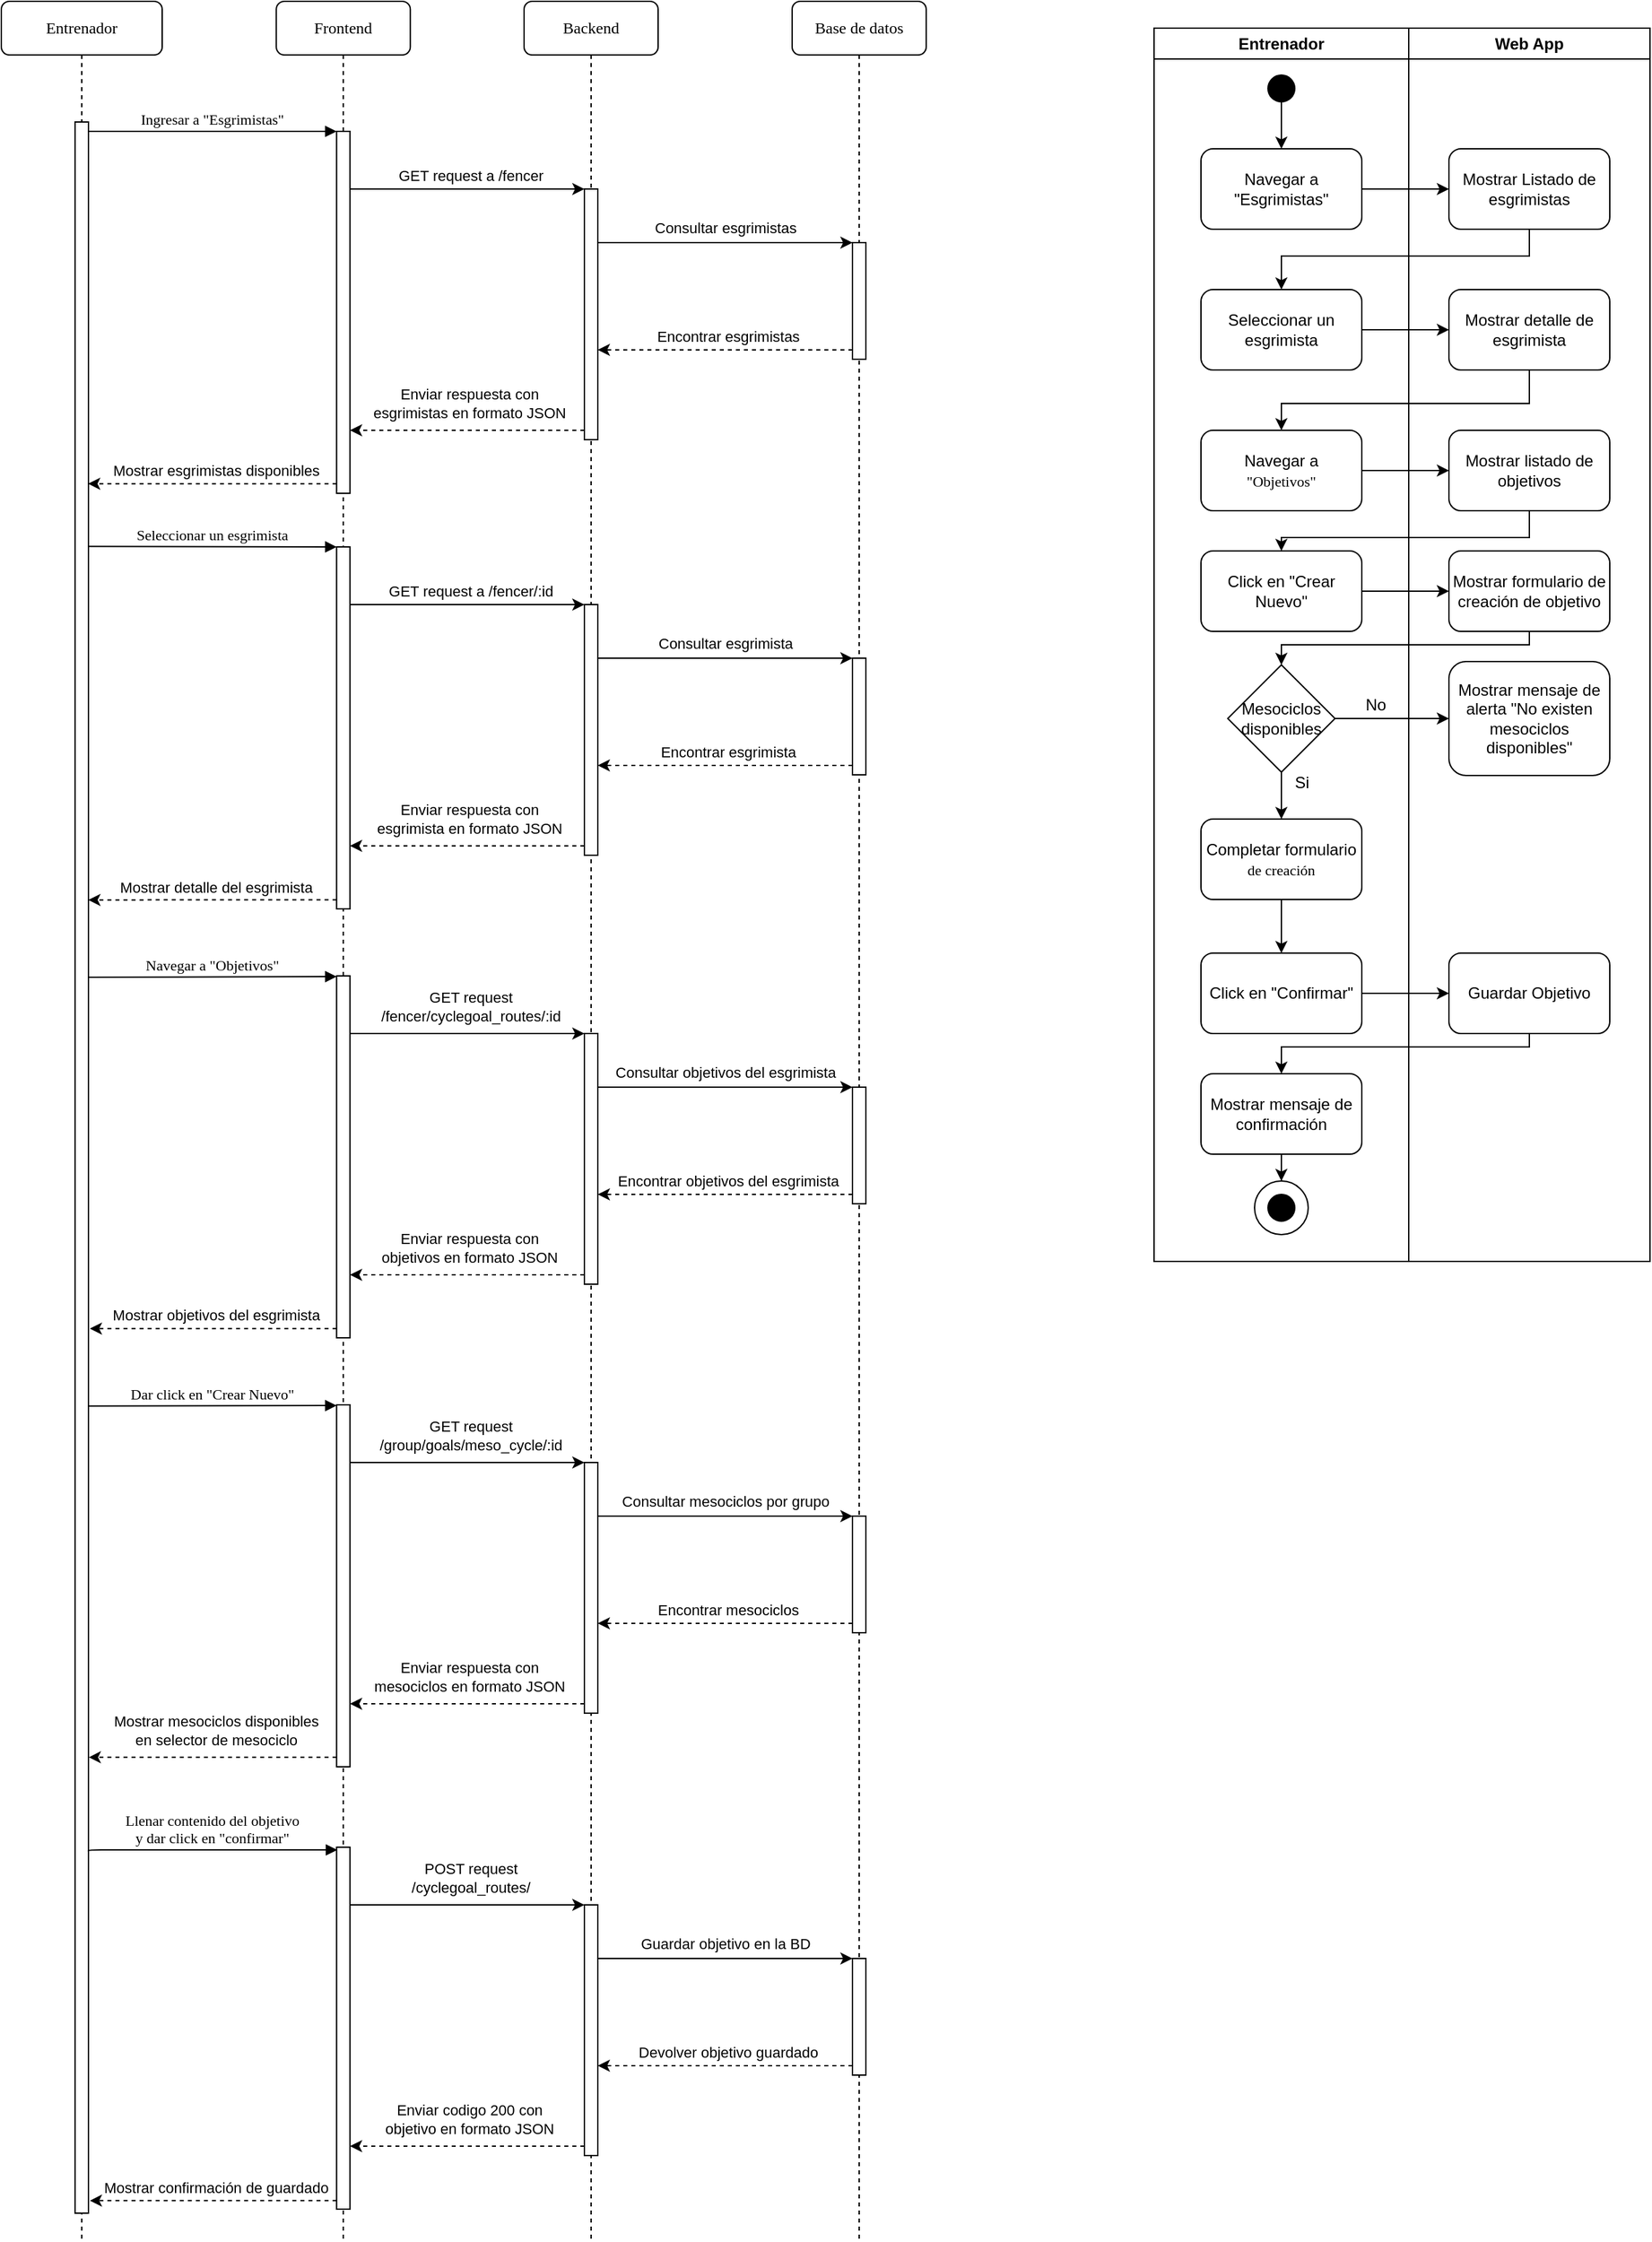 <mxfile version="21.6.6" type="device">
  <diagram id="Gi5_93j05Tq5kSE1P_lF" name="Page-2">
    <mxGraphModel dx="1266" dy="746" grid="1" gridSize="10" guides="1" tooltips="1" connect="1" arrows="1" fold="1" page="1" pageScale="1" pageWidth="850" pageHeight="1100" math="0" shadow="0">
      <root>
        <mxCell id="0" />
        <mxCell id="1" parent="0" />
        <mxCell id="18j1XGoCvIrTiXG_NGVG-80" value="Entrenador" style="swimlane;whiteSpace=wrap;html=1;" parent="1" vertex="1">
          <mxGeometry x="1090" y="110" width="190" height="920" as="geometry" />
        </mxCell>
        <mxCell id="PrbOIOsX8bL1bBByhy2H-1" value="" style="edgeStyle=orthogonalEdgeStyle;rounded=0;orthogonalLoop=1;jettySize=auto;html=1;" parent="18j1XGoCvIrTiXG_NGVG-80" source="coWp2lrXI3cDdnSgMNUa-24" target="18j1XGoCvIrTiXG_NGVG-69" edge="1">
          <mxGeometry relative="1" as="geometry" />
        </mxCell>
        <mxCell id="coWp2lrXI3cDdnSgMNUa-24" value="Mesociclos disponibles" style="rhombus;whiteSpace=wrap;html=1;" parent="18j1XGoCvIrTiXG_NGVG-80" vertex="1">
          <mxGeometry x="55" y="475" width="80" height="80" as="geometry" />
        </mxCell>
        <mxCell id="18j1XGoCvIrTiXG_NGVG-63" value="Navegar a &quot;Esgrimistas&quot;" style="rounded=1;whiteSpace=wrap;html=1;" parent="18j1XGoCvIrTiXG_NGVG-80" vertex="1">
          <mxGeometry x="35" y="90" width="120" height="60" as="geometry" />
        </mxCell>
        <mxCell id="18j1XGoCvIrTiXG_NGVG-65" value="Seleccionar un esgrimista" style="rounded=1;whiteSpace=wrap;html=1;" parent="18j1XGoCvIrTiXG_NGVG-80" vertex="1">
          <mxGeometry x="35" y="195" width="120" height="60" as="geometry" />
        </mxCell>
        <mxCell id="18j1XGoCvIrTiXG_NGVG-67" value="Navegar a&lt;br style=&quot;border-color: var(--border-color); font-family: Verdana; font-size: 11px;&quot;&gt;&lt;span style=&quot;font-family: Verdana; font-size: 11px;&quot;&gt;&quot;Objetivos&quot;&lt;/span&gt;" style="rounded=1;whiteSpace=wrap;html=1;" parent="18j1XGoCvIrTiXG_NGVG-80" vertex="1">
          <mxGeometry x="35" y="300" width="120" height="60" as="geometry" />
        </mxCell>
        <mxCell id="18j1XGoCvIrTiXG_NGVG-85" value="" style="ellipse;whiteSpace=wrap;html=1;aspect=fixed;fillColor=#000000;" parent="18j1XGoCvIrTiXG_NGVG-80" vertex="1">
          <mxGeometry x="85" y="35" width="20" height="20" as="geometry" />
        </mxCell>
        <mxCell id="coWp2lrXI3cDdnSgMNUa-1" value="" style="edgeStyle=orthogonalEdgeStyle;rounded=0;orthogonalLoop=1;jettySize=auto;html=1;" parent="18j1XGoCvIrTiXG_NGVG-80" source="18j1XGoCvIrTiXG_NGVG-85" target="18j1XGoCvIrTiXG_NGVG-63" edge="1">
          <mxGeometry relative="1" as="geometry" />
        </mxCell>
        <mxCell id="8qTdaW2C3bK8AxteWutW-29" value="Click en &quot;Crear Nuevo&quot;" style="rounded=1;whiteSpace=wrap;html=1;" parent="18j1XGoCvIrTiXG_NGVG-80" vertex="1">
          <mxGeometry x="35" y="390" width="120" height="60" as="geometry" />
        </mxCell>
        <mxCell id="8qTdaW2C3bK8AxteWutW-43" value="No" style="text;html=1;align=center;verticalAlign=middle;resizable=0;points=[];autosize=1;strokeColor=none;fillColor=none;" parent="18j1XGoCvIrTiXG_NGVG-80" vertex="1">
          <mxGeometry x="145" y="490" width="40" height="30" as="geometry" />
        </mxCell>
        <mxCell id="r8oEgROdF_Da1b-ZHzZl-4" value="" style="edgeStyle=orthogonalEdgeStyle;rounded=0;orthogonalLoop=1;jettySize=auto;html=1;" parent="18j1XGoCvIrTiXG_NGVG-80" source="18j1XGoCvIrTiXG_NGVG-69" target="coWp2lrXI3cDdnSgMNUa-3" edge="1">
          <mxGeometry relative="1" as="geometry" />
        </mxCell>
        <mxCell id="18j1XGoCvIrTiXG_NGVG-69" value="Completar formulario&lt;br style=&quot;border-color: var(--border-color); font-family: Verdana; font-size: 11px;&quot;&gt;&lt;span style=&quot;font-family: Verdana; font-size: 11px;&quot;&gt;de creación&lt;/span&gt;" style="rounded=1;whiteSpace=wrap;html=1;" parent="18j1XGoCvIrTiXG_NGVG-80" vertex="1">
          <mxGeometry x="35" y="590" width="120" height="60" as="geometry" />
        </mxCell>
        <mxCell id="8qTdaW2C3bK8AxteWutW-36" value="" style="group" parent="18j1XGoCvIrTiXG_NGVG-80" vertex="1" connectable="0">
          <mxGeometry x="75" y="860" width="40" height="40" as="geometry" />
        </mxCell>
        <mxCell id="8qTdaW2C3bK8AxteWutW-34" value="" style="ellipse;whiteSpace=wrap;html=1;aspect=fixed;" parent="8qTdaW2C3bK8AxteWutW-36" vertex="1">
          <mxGeometry width="40" height="40" as="geometry" />
        </mxCell>
        <mxCell id="8qTdaW2C3bK8AxteWutW-35" value="" style="ellipse;whiteSpace=wrap;html=1;aspect=fixed;fillColor=#000000;" parent="8qTdaW2C3bK8AxteWutW-36" vertex="1">
          <mxGeometry x="10" y="10" width="20" height="20" as="geometry" />
        </mxCell>
        <mxCell id="coWp2lrXI3cDdnSgMNUa-3" value="Click en &quot;Confirmar&quot;" style="rounded=1;whiteSpace=wrap;html=1;" parent="18j1XGoCvIrTiXG_NGVG-80" vertex="1">
          <mxGeometry x="35" y="690" width="120" height="60" as="geometry" />
        </mxCell>
        <mxCell id="r8oEgROdF_Da1b-ZHzZl-5" style="edgeStyle=orthogonalEdgeStyle;rounded=0;orthogonalLoop=1;jettySize=auto;html=1;entryX=0.5;entryY=0;entryDx=0;entryDy=0;" parent="18j1XGoCvIrTiXG_NGVG-80" source="8qTdaW2C3bK8AxteWutW-32" target="8qTdaW2C3bK8AxteWutW-34" edge="1">
          <mxGeometry relative="1" as="geometry" />
        </mxCell>
        <mxCell id="8qTdaW2C3bK8AxteWutW-32" value="Mostrar mensaje de confirmación" style="rounded=1;whiteSpace=wrap;html=1;" parent="18j1XGoCvIrTiXG_NGVG-80" vertex="1">
          <mxGeometry x="35" y="780" width="120" height="60" as="geometry" />
        </mxCell>
        <mxCell id="8qTdaW2C3bK8AxteWutW-23" value="Web App" style="swimlane;whiteSpace=wrap;html=1;" parent="1" vertex="1">
          <mxGeometry x="1280" y="110" width="180" height="920" as="geometry" />
        </mxCell>
        <mxCell id="8qTdaW2C3bK8AxteWutW-25" value="Mostrar Listado de esgrimistas" style="rounded=1;whiteSpace=wrap;html=1;" parent="8qTdaW2C3bK8AxteWutW-23" vertex="1">
          <mxGeometry x="30" y="90" width="120" height="60" as="geometry" />
        </mxCell>
        <mxCell id="8qTdaW2C3bK8AxteWutW-26" value="Mostrar detalle de esgrimista" style="rounded=1;whiteSpace=wrap;html=1;" parent="8qTdaW2C3bK8AxteWutW-23" vertex="1">
          <mxGeometry x="30" y="195" width="120" height="60" as="geometry" />
        </mxCell>
        <mxCell id="8qTdaW2C3bK8AxteWutW-28" value="Mostrar listado de objetivos" style="rounded=1;whiteSpace=wrap;html=1;" parent="8qTdaW2C3bK8AxteWutW-23" vertex="1">
          <mxGeometry x="30" y="300" width="120" height="60" as="geometry" />
        </mxCell>
        <mxCell id="8qTdaW2C3bK8AxteWutW-30" value="Mostrar formulario de creación de objetivo" style="rounded=1;whiteSpace=wrap;html=1;" parent="8qTdaW2C3bK8AxteWutW-23" vertex="1">
          <mxGeometry x="30" y="390" width="120" height="60" as="geometry" />
        </mxCell>
        <mxCell id="coWp2lrXI3cDdnSgMNUa-28" value="Mostrar mensaje de&lt;br&gt;alerta &quot;No existen mesociclos disponibles&quot;" style="rounded=1;whiteSpace=wrap;html=1;" parent="8qTdaW2C3bK8AxteWutW-23" vertex="1">
          <mxGeometry x="30" y="472.5" width="120" height="85" as="geometry" />
        </mxCell>
        <mxCell id="r8oEgROdF_Da1b-ZHzZl-1" value="Guardar Objetivo" style="rounded=1;whiteSpace=wrap;html=1;" parent="8qTdaW2C3bK8AxteWutW-23" vertex="1">
          <mxGeometry x="30" y="690" width="120" height="60" as="geometry" />
        </mxCell>
        <mxCell id="8qTdaW2C3bK8AxteWutW-44" value="Si" style="text;html=1;align=center;verticalAlign=middle;resizable=0;points=[];autosize=1;strokeColor=none;fillColor=none;" parent="1" vertex="1">
          <mxGeometry x="1185" y="658" width="30" height="30" as="geometry" />
        </mxCell>
        <mxCell id="8qTdaW2C3bK8AxteWutW-45" value="" style="edgeStyle=orthogonalEdgeStyle;rounded=0;orthogonalLoop=1;jettySize=auto;html=1;" parent="1" source="18j1XGoCvIrTiXG_NGVG-63" target="8qTdaW2C3bK8AxteWutW-25" edge="1">
          <mxGeometry relative="1" as="geometry" />
        </mxCell>
        <mxCell id="8qTdaW2C3bK8AxteWutW-47" style="edgeStyle=orthogonalEdgeStyle;rounded=0;orthogonalLoop=1;jettySize=auto;html=1;" parent="1" source="8qTdaW2C3bK8AxteWutW-25" target="18j1XGoCvIrTiXG_NGVG-65" edge="1">
          <mxGeometry relative="1" as="geometry">
            <Array as="points">
              <mxPoint x="1370" y="280" />
              <mxPoint x="1185" y="280" />
            </Array>
          </mxGeometry>
        </mxCell>
        <mxCell id="8qTdaW2C3bK8AxteWutW-48" value="" style="edgeStyle=orthogonalEdgeStyle;rounded=0;orthogonalLoop=1;jettySize=auto;html=1;" parent="1" source="18j1XGoCvIrTiXG_NGVG-65" target="8qTdaW2C3bK8AxteWutW-26" edge="1">
          <mxGeometry relative="1" as="geometry" />
        </mxCell>
        <mxCell id="8qTdaW2C3bK8AxteWutW-49" style="edgeStyle=orthogonalEdgeStyle;rounded=0;orthogonalLoop=1;jettySize=auto;html=1;" parent="1" source="8qTdaW2C3bK8AxteWutW-26" target="18j1XGoCvIrTiXG_NGVG-67" edge="1">
          <mxGeometry relative="1" as="geometry">
            <Array as="points">
              <mxPoint x="1370" y="390" />
              <mxPoint x="1185" y="390" />
            </Array>
          </mxGeometry>
        </mxCell>
        <mxCell id="8qTdaW2C3bK8AxteWutW-50" value="" style="edgeStyle=orthogonalEdgeStyle;rounded=0;orthogonalLoop=1;jettySize=auto;html=1;" parent="1" source="18j1XGoCvIrTiXG_NGVG-67" target="8qTdaW2C3bK8AxteWutW-28" edge="1">
          <mxGeometry relative="1" as="geometry" />
        </mxCell>
        <mxCell id="8qTdaW2C3bK8AxteWutW-52" style="edgeStyle=orthogonalEdgeStyle;rounded=0;orthogonalLoop=1;jettySize=auto;html=1;" parent="1" source="8qTdaW2C3bK8AxteWutW-28" target="8qTdaW2C3bK8AxteWutW-29" edge="1">
          <mxGeometry relative="1" as="geometry">
            <Array as="points">
              <mxPoint x="1370" y="490" />
              <mxPoint x="1185" y="490" />
            </Array>
          </mxGeometry>
        </mxCell>
        <mxCell id="8qTdaW2C3bK8AxteWutW-53" value="" style="edgeStyle=orthogonalEdgeStyle;rounded=0;orthogonalLoop=1;jettySize=auto;html=1;" parent="1" source="8qTdaW2C3bK8AxteWutW-29" target="8qTdaW2C3bK8AxteWutW-30" edge="1">
          <mxGeometry relative="1" as="geometry" />
        </mxCell>
        <mxCell id="8qTdaW2C3bK8AxteWutW-54" style="edgeStyle=orthogonalEdgeStyle;rounded=0;orthogonalLoop=1;jettySize=auto;html=1;" parent="1" source="8qTdaW2C3bK8AxteWutW-30" target="coWp2lrXI3cDdnSgMNUa-24" edge="1">
          <mxGeometry relative="1" as="geometry">
            <Array as="points">
              <mxPoint x="1370" y="570" />
              <mxPoint x="1185" y="570" />
            </Array>
          </mxGeometry>
        </mxCell>
        <mxCell id="sAKi_VJv23XbuzzEUiSO-1" style="edgeStyle=orthogonalEdgeStyle;rounded=0;orthogonalLoop=1;jettySize=auto;html=1;" parent="1" source="coWp2lrXI3cDdnSgMNUa-24" target="coWp2lrXI3cDdnSgMNUa-28" edge="1">
          <mxGeometry relative="1" as="geometry" />
        </mxCell>
        <mxCell id="r8oEgROdF_Da1b-ZHzZl-2" value="" style="edgeStyle=orthogonalEdgeStyle;rounded=0;orthogonalLoop=1;jettySize=auto;html=1;" parent="1" source="coWp2lrXI3cDdnSgMNUa-3" target="r8oEgROdF_Da1b-ZHzZl-1" edge="1">
          <mxGeometry relative="1" as="geometry" />
        </mxCell>
        <mxCell id="r8oEgROdF_Da1b-ZHzZl-3" style="edgeStyle=orthogonalEdgeStyle;rounded=0;orthogonalLoop=1;jettySize=auto;html=1;" parent="1" source="r8oEgROdF_Da1b-ZHzZl-1" target="8qTdaW2C3bK8AxteWutW-32" edge="1">
          <mxGeometry relative="1" as="geometry">
            <Array as="points">
              <mxPoint x="1370" y="870" />
              <mxPoint x="1185" y="870" />
            </Array>
          </mxGeometry>
        </mxCell>
        <mxCell id="CIh1lqn303J5CGHDNLh4-1" value="Backend" style="shape=umlLifeline;perimeter=lifelinePerimeter;whiteSpace=wrap;html=1;container=0;collapsible=0;recursiveResize=0;outlineConnect=0;rounded=1;shadow=0;comic=0;labelBackgroundColor=none;strokeWidth=1;fontFamily=Verdana;fontSize=12;align=center;" parent="1" vertex="1">
          <mxGeometry x="620" y="90" width="100" height="1670" as="geometry" />
        </mxCell>
        <mxCell id="CIh1lqn303J5CGHDNLh4-2" value="Base de datos" style="shape=umlLifeline;perimeter=lifelinePerimeter;whiteSpace=wrap;html=1;container=0;collapsible=0;recursiveResize=0;outlineConnect=0;rounded=1;shadow=0;comic=0;labelBackgroundColor=none;strokeWidth=1;fontFamily=Verdana;fontSize=12;align=center;" parent="1" vertex="1">
          <mxGeometry x="820" y="90" width="100" height="1670" as="geometry" />
        </mxCell>
        <mxCell id="CIh1lqn303J5CGHDNLh4-3" value="Entrenador" style="shape=umlLifeline;perimeter=lifelinePerimeter;whiteSpace=wrap;html=1;container=0;collapsible=0;recursiveResize=0;outlineConnect=0;rounded=1;shadow=0;comic=0;labelBackgroundColor=none;strokeWidth=1;fontFamily=Verdana;fontSize=12;align=center;" parent="1" vertex="1">
          <mxGeometry x="230" y="90" width="120" height="1670" as="geometry" />
        </mxCell>
        <mxCell id="CIh1lqn303J5CGHDNLh4-4" value="Frontend" style="shape=umlLifeline;perimeter=lifelinePerimeter;whiteSpace=wrap;html=1;container=0;collapsible=0;recursiveResize=0;outlineConnect=0;rounded=1;shadow=0;comic=0;labelBackgroundColor=none;strokeWidth=1;fontFamily=Verdana;fontSize=12;align=center;" parent="1" vertex="1">
          <mxGeometry x="435.13" y="90" width="100" height="1670" as="geometry" />
        </mxCell>
        <mxCell id="CIh1lqn303J5CGHDNLh4-5" value="" style="html=1;points=[];perimeter=orthogonalPerimeter;rounded=0;shadow=0;comic=0;labelBackgroundColor=none;strokeWidth=1;fontFamily=Verdana;fontSize=12;align=center;" parent="1" vertex="1">
          <mxGeometry x="285" y="180" width="10" height="1560" as="geometry" />
        </mxCell>
        <mxCell id="CIh1lqn303J5CGHDNLh4-6" style="edgeStyle=orthogonalEdgeStyle;rounded=0;orthogonalLoop=1;jettySize=auto;html=1;" parent="1" source="CIh1lqn303J5CGHDNLh4-10" target="CIh1lqn303J5CGHDNLh4-13" edge="1">
          <mxGeometry relative="1" as="geometry">
            <Array as="points">
              <mxPoint x="770" y="270" />
              <mxPoint x="770" y="270" />
            </Array>
          </mxGeometry>
        </mxCell>
        <mxCell id="CIh1lqn303J5CGHDNLh4-7" value="Consultar esgrimistas" style="edgeLabel;html=1;align=center;verticalAlign=middle;resizable=0;points=[];" parent="CIh1lqn303J5CGHDNLh4-6" vertex="1" connectable="0">
          <mxGeometry x="-0.063" relative="1" as="geometry">
            <mxPoint x="6" y="-11" as="offset" />
          </mxGeometry>
        </mxCell>
        <mxCell id="CIh1lqn303J5CGHDNLh4-8" style="edgeStyle=orthogonalEdgeStyle;rounded=0;orthogonalLoop=1;jettySize=auto;html=1;dashed=1;" parent="1" source="CIh1lqn303J5CGHDNLh4-10" target="CIh1lqn303J5CGHDNLh4-19" edge="1">
          <mxGeometry relative="1" as="geometry">
            <Array as="points">
              <mxPoint x="580" y="410" />
              <mxPoint x="580" y="410" />
            </Array>
          </mxGeometry>
        </mxCell>
        <mxCell id="CIh1lqn303J5CGHDNLh4-9" value="Enviar respuesta con &lt;br&gt;esgrimistas en formato JSON" style="edgeLabel;html=1;align=center;verticalAlign=middle;resizable=0;points=[];" parent="CIh1lqn303J5CGHDNLh4-8" vertex="1" connectable="0">
          <mxGeometry x="-0.018" y="1" relative="1" as="geometry">
            <mxPoint y="-21" as="offset" />
          </mxGeometry>
        </mxCell>
        <mxCell id="CIh1lqn303J5CGHDNLh4-10" value="" style="html=1;points=[];perimeter=orthogonalPerimeter;rounded=0;shadow=0;comic=0;labelBackgroundColor=none;strokeWidth=1;fontFamily=Verdana;fontSize=12;align=center;" parent="1" vertex="1">
          <mxGeometry x="665" y="230" width="10" height="187" as="geometry" />
        </mxCell>
        <mxCell id="CIh1lqn303J5CGHDNLh4-11" style="edgeStyle=orthogonalEdgeStyle;rounded=0;orthogonalLoop=1;jettySize=auto;html=1;dashed=1;" parent="1" source="CIh1lqn303J5CGHDNLh4-13" target="CIh1lqn303J5CGHDNLh4-10" edge="1">
          <mxGeometry relative="1" as="geometry">
            <Array as="points">
              <mxPoint x="770" y="350" />
              <mxPoint x="770" y="350" />
            </Array>
          </mxGeometry>
        </mxCell>
        <mxCell id="CIh1lqn303J5CGHDNLh4-12" value="Encontrar esgrimistas" style="edgeLabel;html=1;align=center;verticalAlign=middle;resizable=0;points=[];" parent="CIh1lqn303J5CGHDNLh4-11" vertex="1" connectable="0">
          <mxGeometry x="-0.021" y="3" relative="1" as="geometry">
            <mxPoint y="-13" as="offset" />
          </mxGeometry>
        </mxCell>
        <mxCell id="CIh1lqn303J5CGHDNLh4-13" value="" style="html=1;points=[];perimeter=orthogonalPerimeter;rounded=0;shadow=0;comic=0;labelBackgroundColor=none;strokeWidth=1;fontFamily=Verdana;fontSize=12;align=center;" parent="1" vertex="1">
          <mxGeometry x="865" y="270" width="10" height="87" as="geometry" />
        </mxCell>
        <mxCell id="CIh1lqn303J5CGHDNLh4-14" value="Ingresar a &quot;Esgrimistas&quot;" style="html=1;verticalAlign=bottom;endArrow=block;entryX=0;entryY=0;labelBackgroundColor=none;fontFamily=Verdana;fontSize=11;edgeStyle=elbowEdgeStyle;elbow=vertical;" parent="1" target="CIh1lqn303J5CGHDNLh4-19" edge="1">
          <mxGeometry x="-0.006" relative="1" as="geometry">
            <mxPoint x="295" y="187" as="sourcePoint" />
            <mxPoint as="offset" />
          </mxGeometry>
        </mxCell>
        <mxCell id="CIh1lqn303J5CGHDNLh4-15" style="edgeStyle=orthogonalEdgeStyle;rounded=0;orthogonalLoop=1;jettySize=auto;html=1;" parent="1" source="CIh1lqn303J5CGHDNLh4-19" target="CIh1lqn303J5CGHDNLh4-10" edge="1">
          <mxGeometry relative="1" as="geometry">
            <Array as="points">
              <mxPoint x="580" y="230" />
              <mxPoint x="580" y="230" />
            </Array>
          </mxGeometry>
        </mxCell>
        <mxCell id="CIh1lqn303J5CGHDNLh4-16" value="GET request a /fencer" style="edgeLabel;html=1;align=center;verticalAlign=middle;resizable=0;points=[];" parent="CIh1lqn303J5CGHDNLh4-15" vertex="1" connectable="0">
          <mxGeometry x="0.131" y="1" relative="1" as="geometry">
            <mxPoint x="-9" y="-9" as="offset" />
          </mxGeometry>
        </mxCell>
        <mxCell id="CIh1lqn303J5CGHDNLh4-17" style="edgeStyle=orthogonalEdgeStyle;rounded=0;orthogonalLoop=1;jettySize=auto;html=1;entryX=0.976;entryY=0.173;entryDx=0;entryDy=0;entryPerimeter=0;dashed=1;" parent="1" source="CIh1lqn303J5CGHDNLh4-19" target="CIh1lqn303J5CGHDNLh4-5" edge="1">
          <mxGeometry relative="1" as="geometry">
            <Array as="points">
              <mxPoint x="400" y="450" />
            </Array>
            <mxPoint x="300" y="450" as="targetPoint" />
          </mxGeometry>
        </mxCell>
        <mxCell id="CIh1lqn303J5CGHDNLh4-18" value="Mostrar esgrimistas disponibles" style="edgeLabel;html=1;align=center;verticalAlign=middle;resizable=0;points=[];" parent="CIh1lqn303J5CGHDNLh4-17" vertex="1" connectable="0">
          <mxGeometry x="0.226" y="3" relative="1" as="geometry">
            <mxPoint x="23" y="-13" as="offset" />
          </mxGeometry>
        </mxCell>
        <mxCell id="CIh1lqn303J5CGHDNLh4-19" value="" style="html=1;points=[];perimeter=orthogonalPerimeter;rounded=0;shadow=0;comic=0;labelBackgroundColor=none;strokeWidth=1;fontFamily=Verdana;fontSize=12;align=center;" parent="1" vertex="1">
          <mxGeometry x="480.13" y="187" width="10" height="270" as="geometry" />
        </mxCell>
        <mxCell id="CIh1lqn303J5CGHDNLh4-21" style="edgeStyle=orthogonalEdgeStyle;rounded=0;orthogonalLoop=1;jettySize=auto;html=1;" parent="1" source="CIh1lqn303J5CGHDNLh4-25" target="CIh1lqn303J5CGHDNLh4-28" edge="1">
          <mxGeometry relative="1" as="geometry">
            <Array as="points">
              <mxPoint x="770" y="580" />
              <mxPoint x="770" y="580" />
            </Array>
          </mxGeometry>
        </mxCell>
        <mxCell id="CIh1lqn303J5CGHDNLh4-22" value="Consultar esgrimista" style="edgeLabel;html=1;align=center;verticalAlign=middle;resizable=0;points=[];" parent="CIh1lqn303J5CGHDNLh4-21" vertex="1" connectable="0">
          <mxGeometry x="-0.063" relative="1" as="geometry">
            <mxPoint x="6" y="-11" as="offset" />
          </mxGeometry>
        </mxCell>
        <mxCell id="CIh1lqn303J5CGHDNLh4-23" style="edgeStyle=orthogonalEdgeStyle;rounded=0;orthogonalLoop=1;jettySize=auto;html=1;dashed=1;" parent="1" source="CIh1lqn303J5CGHDNLh4-25" target="CIh1lqn303J5CGHDNLh4-34" edge="1">
          <mxGeometry relative="1" as="geometry">
            <Array as="points">
              <mxPoint x="580" y="720" />
              <mxPoint x="580" y="720" />
            </Array>
          </mxGeometry>
        </mxCell>
        <mxCell id="CIh1lqn303J5CGHDNLh4-24" value="Enviar respuesta con &lt;br&gt;esgrimista en formato JSON" style="edgeLabel;html=1;align=center;verticalAlign=middle;resizable=0;points=[];" parent="CIh1lqn303J5CGHDNLh4-23" vertex="1" connectable="0">
          <mxGeometry x="-0.018" y="1" relative="1" as="geometry">
            <mxPoint y="-21" as="offset" />
          </mxGeometry>
        </mxCell>
        <mxCell id="CIh1lqn303J5CGHDNLh4-25" value="" style="html=1;points=[];perimeter=orthogonalPerimeter;rounded=0;shadow=0;comic=0;labelBackgroundColor=none;strokeWidth=1;fontFamily=Verdana;fontSize=12;align=center;" parent="1" vertex="1">
          <mxGeometry x="665" y="540" width="10" height="187" as="geometry" />
        </mxCell>
        <mxCell id="CIh1lqn303J5CGHDNLh4-26" style="edgeStyle=orthogonalEdgeStyle;rounded=0;orthogonalLoop=1;jettySize=auto;html=1;dashed=1;" parent="1" source="CIh1lqn303J5CGHDNLh4-28" target="CIh1lqn303J5CGHDNLh4-25" edge="1">
          <mxGeometry relative="1" as="geometry">
            <Array as="points">
              <mxPoint x="770" y="660" />
              <mxPoint x="770" y="660" />
            </Array>
          </mxGeometry>
        </mxCell>
        <mxCell id="CIh1lqn303J5CGHDNLh4-27" value="Encontrar esgrimista" style="edgeLabel;html=1;align=center;verticalAlign=middle;resizable=0;points=[];" parent="CIh1lqn303J5CGHDNLh4-26" vertex="1" connectable="0">
          <mxGeometry x="-0.021" y="3" relative="1" as="geometry">
            <mxPoint y="-13" as="offset" />
          </mxGeometry>
        </mxCell>
        <mxCell id="CIh1lqn303J5CGHDNLh4-28" value="" style="html=1;points=[];perimeter=orthogonalPerimeter;rounded=0;shadow=0;comic=0;labelBackgroundColor=none;strokeWidth=1;fontFamily=Verdana;fontSize=12;align=center;" parent="1" vertex="1">
          <mxGeometry x="865" y="580" width="10" height="87" as="geometry" />
        </mxCell>
        <mxCell id="CIh1lqn303J5CGHDNLh4-29" value="Seleccionar un esgrimista" style="html=1;verticalAlign=bottom;endArrow=block;entryX=0;entryY=0;labelBackgroundColor=none;fontFamily=Verdana;fontSize=11;edgeStyle=elbowEdgeStyle;elbow=vertical;exitX=1.04;exitY=0.203;exitDx=0;exitDy=0;exitPerimeter=0;" parent="1" source="CIh1lqn303J5CGHDNLh4-5" target="CIh1lqn303J5CGHDNLh4-34" edge="1">
          <mxGeometry x="-0.006" relative="1" as="geometry">
            <mxPoint x="300" y="497" as="sourcePoint" />
            <mxPoint as="offset" />
          </mxGeometry>
        </mxCell>
        <mxCell id="CIh1lqn303J5CGHDNLh4-30" style="edgeStyle=orthogonalEdgeStyle;rounded=0;orthogonalLoop=1;jettySize=auto;html=1;" parent="1" source="CIh1lqn303J5CGHDNLh4-34" target="CIh1lqn303J5CGHDNLh4-25" edge="1">
          <mxGeometry relative="1" as="geometry">
            <Array as="points">
              <mxPoint x="580" y="540" />
              <mxPoint x="580" y="540" />
            </Array>
          </mxGeometry>
        </mxCell>
        <mxCell id="CIh1lqn303J5CGHDNLh4-31" value="GET request a /fencer/:id" style="edgeLabel;html=1;align=center;verticalAlign=middle;resizable=0;points=[];" parent="CIh1lqn303J5CGHDNLh4-30" vertex="1" connectable="0">
          <mxGeometry x="0.131" y="1" relative="1" as="geometry">
            <mxPoint x="-9" y="-9" as="offset" />
          </mxGeometry>
        </mxCell>
        <mxCell id="CIh1lqn303J5CGHDNLh4-32" style="edgeStyle=orthogonalEdgeStyle;rounded=0;orthogonalLoop=1;jettySize=auto;html=1;entryX=0.992;entryY=0.372;entryDx=0;entryDy=0;entryPerimeter=0;dashed=1;" parent="1" source="CIh1lqn303J5CGHDNLh4-34" target="CIh1lqn303J5CGHDNLh4-5" edge="1">
          <mxGeometry relative="1" as="geometry">
            <Array as="points">
              <mxPoint x="400" y="760" />
            </Array>
            <mxPoint x="310" y="760" as="targetPoint" />
          </mxGeometry>
        </mxCell>
        <mxCell id="CIh1lqn303J5CGHDNLh4-33" value="Mostrar detalle del esgrimista" style="edgeLabel;html=1;align=center;verticalAlign=middle;resizable=0;points=[];" parent="CIh1lqn303J5CGHDNLh4-32" vertex="1" connectable="0">
          <mxGeometry x="0.226" y="3" relative="1" as="geometry">
            <mxPoint x="23" y="-13" as="offset" />
          </mxGeometry>
        </mxCell>
        <mxCell id="CIh1lqn303J5CGHDNLh4-34" value="" style="html=1;points=[];perimeter=orthogonalPerimeter;rounded=0;shadow=0;comic=0;labelBackgroundColor=none;strokeWidth=1;fontFamily=Verdana;fontSize=12;align=center;" parent="1" vertex="1">
          <mxGeometry x="480.13" y="497" width="10" height="270" as="geometry" />
        </mxCell>
        <mxCell id="CIh1lqn303J5CGHDNLh4-36" style="edgeStyle=orthogonalEdgeStyle;rounded=0;orthogonalLoop=1;jettySize=auto;html=1;" parent="1" source="CIh1lqn303J5CGHDNLh4-40" target="CIh1lqn303J5CGHDNLh4-43" edge="1">
          <mxGeometry relative="1" as="geometry">
            <Array as="points">
              <mxPoint x="770" y="900" />
              <mxPoint x="770" y="900" />
            </Array>
          </mxGeometry>
        </mxCell>
        <mxCell id="CIh1lqn303J5CGHDNLh4-37" value="Consultar objetivos del esgrimista" style="edgeLabel;html=1;align=center;verticalAlign=middle;resizable=0;points=[];" parent="CIh1lqn303J5CGHDNLh4-36" vertex="1" connectable="0">
          <mxGeometry x="-0.063" relative="1" as="geometry">
            <mxPoint x="6" y="-11" as="offset" />
          </mxGeometry>
        </mxCell>
        <mxCell id="CIh1lqn303J5CGHDNLh4-38" style="edgeStyle=orthogonalEdgeStyle;rounded=0;orthogonalLoop=1;jettySize=auto;html=1;dashed=1;" parent="1" source="CIh1lqn303J5CGHDNLh4-40" target="CIh1lqn303J5CGHDNLh4-49" edge="1">
          <mxGeometry relative="1" as="geometry">
            <Array as="points">
              <mxPoint x="580" y="1040" />
              <mxPoint x="580" y="1040" />
            </Array>
          </mxGeometry>
        </mxCell>
        <mxCell id="CIh1lqn303J5CGHDNLh4-39" value="Enviar respuesta con &lt;br&gt;objetivos en formato JSON" style="edgeLabel;html=1;align=center;verticalAlign=middle;resizable=0;points=[];" parent="CIh1lqn303J5CGHDNLh4-38" vertex="1" connectable="0">
          <mxGeometry x="-0.018" y="1" relative="1" as="geometry">
            <mxPoint y="-21" as="offset" />
          </mxGeometry>
        </mxCell>
        <mxCell id="CIh1lqn303J5CGHDNLh4-40" value="" style="html=1;points=[];perimeter=orthogonalPerimeter;rounded=0;shadow=0;comic=0;labelBackgroundColor=none;strokeWidth=1;fontFamily=Verdana;fontSize=12;align=center;" parent="1" vertex="1">
          <mxGeometry x="665" y="860" width="10" height="187" as="geometry" />
        </mxCell>
        <mxCell id="CIh1lqn303J5CGHDNLh4-41" style="edgeStyle=orthogonalEdgeStyle;rounded=0;orthogonalLoop=1;jettySize=auto;html=1;dashed=1;" parent="1" source="CIh1lqn303J5CGHDNLh4-43" target="CIh1lqn303J5CGHDNLh4-40" edge="1">
          <mxGeometry relative="1" as="geometry">
            <Array as="points">
              <mxPoint x="770" y="980" />
              <mxPoint x="770" y="980" />
            </Array>
          </mxGeometry>
        </mxCell>
        <mxCell id="CIh1lqn303J5CGHDNLh4-42" value="Encontrar objetivos del esgrimista" style="edgeLabel;html=1;align=center;verticalAlign=middle;resizable=0;points=[];" parent="CIh1lqn303J5CGHDNLh4-41" vertex="1" connectable="0">
          <mxGeometry x="-0.021" y="3" relative="1" as="geometry">
            <mxPoint y="-13" as="offset" />
          </mxGeometry>
        </mxCell>
        <mxCell id="CIh1lqn303J5CGHDNLh4-43" value="" style="html=1;points=[];perimeter=orthogonalPerimeter;rounded=0;shadow=0;comic=0;labelBackgroundColor=none;strokeWidth=1;fontFamily=Verdana;fontSize=12;align=center;" parent="1" vertex="1">
          <mxGeometry x="865" y="900" width="10" height="87" as="geometry" />
        </mxCell>
        <mxCell id="CIh1lqn303J5CGHDNLh4-44" value="Navegar a &quot;Objetivos&quot;" style="html=1;verticalAlign=bottom;endArrow=block;entryX=0;entryY=0;labelBackgroundColor=none;fontFamily=Verdana;fontSize=11;edgeStyle=elbowEdgeStyle;elbow=vertical;exitX=0.976;exitY=0.409;exitDx=0;exitDy=0;exitPerimeter=0;" parent="1" source="CIh1lqn303J5CGHDNLh4-5" target="CIh1lqn303J5CGHDNLh4-49" edge="1">
          <mxGeometry x="-0.006" relative="1" as="geometry">
            <mxPoint x="300" y="820" as="sourcePoint" />
            <mxPoint as="offset" />
          </mxGeometry>
        </mxCell>
        <mxCell id="CIh1lqn303J5CGHDNLh4-45" style="edgeStyle=orthogonalEdgeStyle;rounded=0;orthogonalLoop=1;jettySize=auto;html=1;" parent="1" source="CIh1lqn303J5CGHDNLh4-49" target="CIh1lqn303J5CGHDNLh4-40" edge="1">
          <mxGeometry relative="1" as="geometry">
            <Array as="points">
              <mxPoint x="580" y="860" />
              <mxPoint x="580" y="860" />
            </Array>
          </mxGeometry>
        </mxCell>
        <mxCell id="CIh1lqn303J5CGHDNLh4-46" value="GET request &lt;br&gt;/fencer/cyclegoal_routes/:id" style="edgeLabel;html=1;align=center;verticalAlign=middle;resizable=0;points=[];" parent="CIh1lqn303J5CGHDNLh4-45" vertex="1" connectable="0">
          <mxGeometry x="0.131" y="1" relative="1" as="geometry">
            <mxPoint x="-9" y="-19" as="offset" />
          </mxGeometry>
        </mxCell>
        <mxCell id="CIh1lqn303J5CGHDNLh4-47" style="edgeStyle=orthogonalEdgeStyle;rounded=0;orthogonalLoop=1;jettySize=auto;html=1;entryX=1.104;entryY=0.577;entryDx=0;entryDy=0;entryPerimeter=0;dashed=1;" parent="1" source="CIh1lqn303J5CGHDNLh4-49" target="CIh1lqn303J5CGHDNLh4-5" edge="1">
          <mxGeometry relative="1" as="geometry">
            <Array as="points">
              <mxPoint x="400" y="1080" />
            </Array>
            <mxPoint x="310" y="1080" as="targetPoint" />
          </mxGeometry>
        </mxCell>
        <mxCell id="CIh1lqn303J5CGHDNLh4-48" value="Mostrar objetivos del esgrimista" style="edgeLabel;html=1;align=center;verticalAlign=middle;resizable=0;points=[];" parent="CIh1lqn303J5CGHDNLh4-47" vertex="1" connectable="0">
          <mxGeometry x="0.226" y="3" relative="1" as="geometry">
            <mxPoint x="23" y="-13" as="offset" />
          </mxGeometry>
        </mxCell>
        <mxCell id="CIh1lqn303J5CGHDNLh4-49" value="" style="html=1;points=[];perimeter=orthogonalPerimeter;rounded=0;shadow=0;comic=0;labelBackgroundColor=none;strokeWidth=1;fontFamily=Verdana;fontSize=12;align=center;" parent="1" vertex="1">
          <mxGeometry x="480.13" y="817" width="10" height="270" as="geometry" />
        </mxCell>
        <mxCell id="CIh1lqn303J5CGHDNLh4-51" style="edgeStyle=orthogonalEdgeStyle;rounded=0;orthogonalLoop=1;jettySize=auto;html=1;" parent="1" source="CIh1lqn303J5CGHDNLh4-55" target="CIh1lqn303J5CGHDNLh4-58" edge="1">
          <mxGeometry relative="1" as="geometry">
            <Array as="points">
              <mxPoint x="770" y="1220" />
              <mxPoint x="770" y="1220" />
            </Array>
          </mxGeometry>
        </mxCell>
        <mxCell id="CIh1lqn303J5CGHDNLh4-52" value="Consultar mesociclos por grupo" style="edgeLabel;html=1;align=center;verticalAlign=middle;resizable=0;points=[];" parent="CIh1lqn303J5CGHDNLh4-51" vertex="1" connectable="0">
          <mxGeometry x="-0.063" relative="1" as="geometry">
            <mxPoint x="6" y="-11" as="offset" />
          </mxGeometry>
        </mxCell>
        <mxCell id="CIh1lqn303J5CGHDNLh4-53" style="edgeStyle=orthogonalEdgeStyle;rounded=0;orthogonalLoop=1;jettySize=auto;html=1;dashed=1;" parent="1" source="CIh1lqn303J5CGHDNLh4-55" target="CIh1lqn303J5CGHDNLh4-64" edge="1">
          <mxGeometry relative="1" as="geometry">
            <Array as="points">
              <mxPoint x="580" y="1360" />
              <mxPoint x="580" y="1360" />
            </Array>
          </mxGeometry>
        </mxCell>
        <mxCell id="CIh1lqn303J5CGHDNLh4-54" value="Enviar respuesta con &lt;br&gt;mesociclos en formato JSON" style="edgeLabel;html=1;align=center;verticalAlign=middle;resizable=0;points=[];" parent="CIh1lqn303J5CGHDNLh4-53" vertex="1" connectable="0">
          <mxGeometry x="-0.018" y="1" relative="1" as="geometry">
            <mxPoint y="-21" as="offset" />
          </mxGeometry>
        </mxCell>
        <mxCell id="CIh1lqn303J5CGHDNLh4-55" value="" style="html=1;points=[];perimeter=orthogonalPerimeter;rounded=0;shadow=0;comic=0;labelBackgroundColor=none;strokeWidth=1;fontFamily=Verdana;fontSize=12;align=center;" parent="1" vertex="1">
          <mxGeometry x="665" y="1180" width="10" height="187" as="geometry" />
        </mxCell>
        <mxCell id="CIh1lqn303J5CGHDNLh4-56" style="edgeStyle=orthogonalEdgeStyle;rounded=0;orthogonalLoop=1;jettySize=auto;html=1;dashed=1;" parent="1" source="CIh1lqn303J5CGHDNLh4-58" target="CIh1lqn303J5CGHDNLh4-55" edge="1">
          <mxGeometry relative="1" as="geometry">
            <Array as="points">
              <mxPoint x="770" y="1300" />
              <mxPoint x="770" y="1300" />
            </Array>
          </mxGeometry>
        </mxCell>
        <mxCell id="CIh1lqn303J5CGHDNLh4-57" value="Encontrar mesociclos" style="edgeLabel;html=1;align=center;verticalAlign=middle;resizable=0;points=[];" parent="CIh1lqn303J5CGHDNLh4-56" vertex="1" connectable="0">
          <mxGeometry x="-0.021" y="3" relative="1" as="geometry">
            <mxPoint y="-13" as="offset" />
          </mxGeometry>
        </mxCell>
        <mxCell id="CIh1lqn303J5CGHDNLh4-58" value="" style="html=1;points=[];perimeter=orthogonalPerimeter;rounded=0;shadow=0;comic=0;labelBackgroundColor=none;strokeWidth=1;fontFamily=Verdana;fontSize=12;align=center;" parent="1" vertex="1">
          <mxGeometry x="865" y="1220" width="10" height="87" as="geometry" />
        </mxCell>
        <mxCell id="CIh1lqn303J5CGHDNLh4-59" value="Dar click en &quot;Crear Nuevo&quot;" style="html=1;verticalAlign=bottom;endArrow=block;entryX=0;entryY=0;labelBackgroundColor=none;fontFamily=Verdana;fontSize=11;edgeStyle=elbowEdgeStyle;elbow=vertical;exitX=1.008;exitY=0.614;exitDx=0;exitDy=0;exitPerimeter=0;" parent="1" source="CIh1lqn303J5CGHDNLh4-5" target="CIh1lqn303J5CGHDNLh4-64" edge="1">
          <mxGeometry x="-0.006" relative="1" as="geometry">
            <mxPoint x="300" y="1140" as="sourcePoint" />
            <mxPoint as="offset" />
          </mxGeometry>
        </mxCell>
        <mxCell id="CIh1lqn303J5CGHDNLh4-60" style="edgeStyle=orthogonalEdgeStyle;rounded=0;orthogonalLoop=1;jettySize=auto;html=1;" parent="1" source="CIh1lqn303J5CGHDNLh4-64" target="CIh1lqn303J5CGHDNLh4-55" edge="1">
          <mxGeometry relative="1" as="geometry">
            <Array as="points">
              <mxPoint x="580" y="1180" />
              <mxPoint x="580" y="1180" />
            </Array>
          </mxGeometry>
        </mxCell>
        <mxCell id="CIh1lqn303J5CGHDNLh4-61" value="GET request &lt;br&gt;/group/goals/meso_cycle/:id" style="edgeLabel;html=1;align=center;verticalAlign=middle;resizable=0;points=[];" parent="CIh1lqn303J5CGHDNLh4-60" vertex="1" connectable="0">
          <mxGeometry x="0.131" y="1" relative="1" as="geometry">
            <mxPoint x="-9" y="-19" as="offset" />
          </mxGeometry>
        </mxCell>
        <mxCell id="CIh1lqn303J5CGHDNLh4-62" style="edgeStyle=orthogonalEdgeStyle;rounded=0;orthogonalLoop=1;jettySize=auto;html=1;entryX=1.024;entryY=0.782;entryDx=0;entryDy=0;entryPerimeter=0;dashed=1;" parent="1" source="CIh1lqn303J5CGHDNLh4-64" target="CIh1lqn303J5CGHDNLh4-5" edge="1">
          <mxGeometry relative="1" as="geometry">
            <Array as="points">
              <mxPoint x="400" y="1400" />
            </Array>
            <mxPoint x="310" y="1400" as="targetPoint" />
          </mxGeometry>
        </mxCell>
        <mxCell id="CIh1lqn303J5CGHDNLh4-63" value="Mostrar mesociclos disponibles&lt;br&gt;en selector de mesociclo" style="edgeLabel;html=1;align=center;verticalAlign=middle;resizable=0;points=[];" parent="CIh1lqn303J5CGHDNLh4-62" vertex="1" connectable="0">
          <mxGeometry x="0.226" y="3" relative="1" as="geometry">
            <mxPoint x="23" y="-23" as="offset" />
          </mxGeometry>
        </mxCell>
        <mxCell id="CIh1lqn303J5CGHDNLh4-64" value="" style="html=1;points=[];perimeter=orthogonalPerimeter;rounded=0;shadow=0;comic=0;labelBackgroundColor=none;strokeWidth=1;fontFamily=Verdana;fontSize=12;align=center;" parent="1" vertex="1">
          <mxGeometry x="480.13" y="1137" width="10" height="270" as="geometry" />
        </mxCell>
        <mxCell id="CIh1lqn303J5CGHDNLh4-66" style="edgeStyle=orthogonalEdgeStyle;rounded=0;orthogonalLoop=1;jettySize=auto;html=1;" parent="1" source="CIh1lqn303J5CGHDNLh4-70" target="CIh1lqn303J5CGHDNLh4-73" edge="1">
          <mxGeometry relative="1" as="geometry">
            <Array as="points">
              <mxPoint x="770" y="1550" />
              <mxPoint x="770" y="1550" />
            </Array>
          </mxGeometry>
        </mxCell>
        <mxCell id="CIh1lqn303J5CGHDNLh4-67" value="Guardar objetivo en la BD" style="edgeLabel;html=1;align=center;verticalAlign=middle;resizable=0;points=[];" parent="CIh1lqn303J5CGHDNLh4-66" vertex="1" connectable="0">
          <mxGeometry x="-0.063" relative="1" as="geometry">
            <mxPoint x="6" y="-11" as="offset" />
          </mxGeometry>
        </mxCell>
        <mxCell id="CIh1lqn303J5CGHDNLh4-68" style="edgeStyle=orthogonalEdgeStyle;rounded=0;orthogonalLoop=1;jettySize=auto;html=1;dashed=1;" parent="1" source="CIh1lqn303J5CGHDNLh4-70" target="CIh1lqn303J5CGHDNLh4-79" edge="1">
          <mxGeometry relative="1" as="geometry">
            <Array as="points">
              <mxPoint x="580" y="1690" />
              <mxPoint x="580" y="1690" />
            </Array>
          </mxGeometry>
        </mxCell>
        <mxCell id="CIh1lqn303J5CGHDNLh4-69" value="Enviar codigo 200 con &lt;br&gt;objetivo en formato JSON" style="edgeLabel;html=1;align=center;verticalAlign=middle;resizable=0;points=[];" parent="CIh1lqn303J5CGHDNLh4-68" vertex="1" connectable="0">
          <mxGeometry x="-0.018" y="1" relative="1" as="geometry">
            <mxPoint y="-21" as="offset" />
          </mxGeometry>
        </mxCell>
        <mxCell id="CIh1lqn303J5CGHDNLh4-70" value="" style="html=1;points=[];perimeter=orthogonalPerimeter;rounded=0;shadow=0;comic=0;labelBackgroundColor=none;strokeWidth=1;fontFamily=Verdana;fontSize=12;align=center;" parent="1" vertex="1">
          <mxGeometry x="665" y="1510" width="10" height="187" as="geometry" />
        </mxCell>
        <mxCell id="CIh1lqn303J5CGHDNLh4-71" style="edgeStyle=orthogonalEdgeStyle;rounded=0;orthogonalLoop=1;jettySize=auto;html=1;dashed=1;" parent="1" source="CIh1lqn303J5CGHDNLh4-73" target="CIh1lqn303J5CGHDNLh4-70" edge="1">
          <mxGeometry relative="1" as="geometry">
            <Array as="points">
              <mxPoint x="770" y="1630" />
              <mxPoint x="770" y="1630" />
            </Array>
          </mxGeometry>
        </mxCell>
        <mxCell id="CIh1lqn303J5CGHDNLh4-72" value="Devolver objetivo guardado" style="edgeLabel;html=1;align=center;verticalAlign=middle;resizable=0;points=[];" parent="CIh1lqn303J5CGHDNLh4-71" vertex="1" connectable="0">
          <mxGeometry x="-0.021" y="3" relative="1" as="geometry">
            <mxPoint y="-13" as="offset" />
          </mxGeometry>
        </mxCell>
        <mxCell id="CIh1lqn303J5CGHDNLh4-73" value="" style="html=1;points=[];perimeter=orthogonalPerimeter;rounded=0;shadow=0;comic=0;labelBackgroundColor=none;strokeWidth=1;fontFamily=Verdana;fontSize=12;align=center;" parent="1" vertex="1">
          <mxGeometry x="865" y="1550" width="10" height="87" as="geometry" />
        </mxCell>
        <mxCell id="CIh1lqn303J5CGHDNLh4-74" value="Llenar contenido del objetivo&lt;br&gt;y dar click en &quot;confirmar&quot;" style="html=1;verticalAlign=bottom;endArrow=block;entryX=0.052;entryY=0.004;labelBackgroundColor=none;fontFamily=Verdana;fontSize=11;edgeStyle=elbowEdgeStyle;elbow=vertical;exitX=0.992;exitY=0.827;exitDx=0;exitDy=0;exitPerimeter=0;entryDx=0;entryDy=0;entryPerimeter=0;" parent="1" source="CIh1lqn303J5CGHDNLh4-5" target="CIh1lqn303J5CGHDNLh4-79" edge="1">
          <mxGeometry x="-0.006" relative="1" as="geometry">
            <mxPoint x="300" y="1470" as="sourcePoint" />
            <mxPoint as="offset" />
          </mxGeometry>
        </mxCell>
        <mxCell id="CIh1lqn303J5CGHDNLh4-75" style="edgeStyle=orthogonalEdgeStyle;rounded=0;orthogonalLoop=1;jettySize=auto;html=1;" parent="1" source="CIh1lqn303J5CGHDNLh4-79" target="CIh1lqn303J5CGHDNLh4-70" edge="1">
          <mxGeometry relative="1" as="geometry">
            <Array as="points">
              <mxPoint x="580" y="1510" />
              <mxPoint x="580" y="1510" />
            </Array>
          </mxGeometry>
        </mxCell>
        <mxCell id="CIh1lqn303J5CGHDNLh4-76" value="POST request &lt;br&gt;/cyclegoal_routes/" style="edgeLabel;html=1;align=center;verticalAlign=middle;resizable=0;points=[];" parent="CIh1lqn303J5CGHDNLh4-75" vertex="1" connectable="0">
          <mxGeometry x="0.131" y="1" relative="1" as="geometry">
            <mxPoint x="-9" y="-19" as="offset" />
          </mxGeometry>
        </mxCell>
        <mxCell id="CIh1lqn303J5CGHDNLh4-77" style="edgeStyle=orthogonalEdgeStyle;rounded=0;orthogonalLoop=1;jettySize=auto;html=1;entryX=1.104;entryY=0.994;entryDx=0;entryDy=0;entryPerimeter=0;dashed=1;" parent="1" source="CIh1lqn303J5CGHDNLh4-79" target="CIh1lqn303J5CGHDNLh4-5" edge="1">
          <mxGeometry relative="1" as="geometry">
            <Array as="points">
              <mxPoint x="400" y="1730" />
            </Array>
            <mxPoint x="310" y="1730" as="targetPoint" />
          </mxGeometry>
        </mxCell>
        <mxCell id="CIh1lqn303J5CGHDNLh4-78" value="Mostrar confirmación de guardado" style="edgeLabel;html=1;align=center;verticalAlign=middle;resizable=0;points=[];" parent="CIh1lqn303J5CGHDNLh4-77" vertex="1" connectable="0">
          <mxGeometry x="0.226" y="3" relative="1" as="geometry">
            <mxPoint x="23" y="-13" as="offset" />
          </mxGeometry>
        </mxCell>
        <mxCell id="CIh1lqn303J5CGHDNLh4-79" value="" style="html=1;points=[];perimeter=orthogonalPerimeter;rounded=0;shadow=0;comic=0;labelBackgroundColor=none;strokeWidth=1;fontFamily=Verdana;fontSize=12;align=center;" parent="1" vertex="1">
          <mxGeometry x="480.13" y="1467" width="10" height="270" as="geometry" />
        </mxCell>
      </root>
    </mxGraphModel>
  </diagram>
</mxfile>
